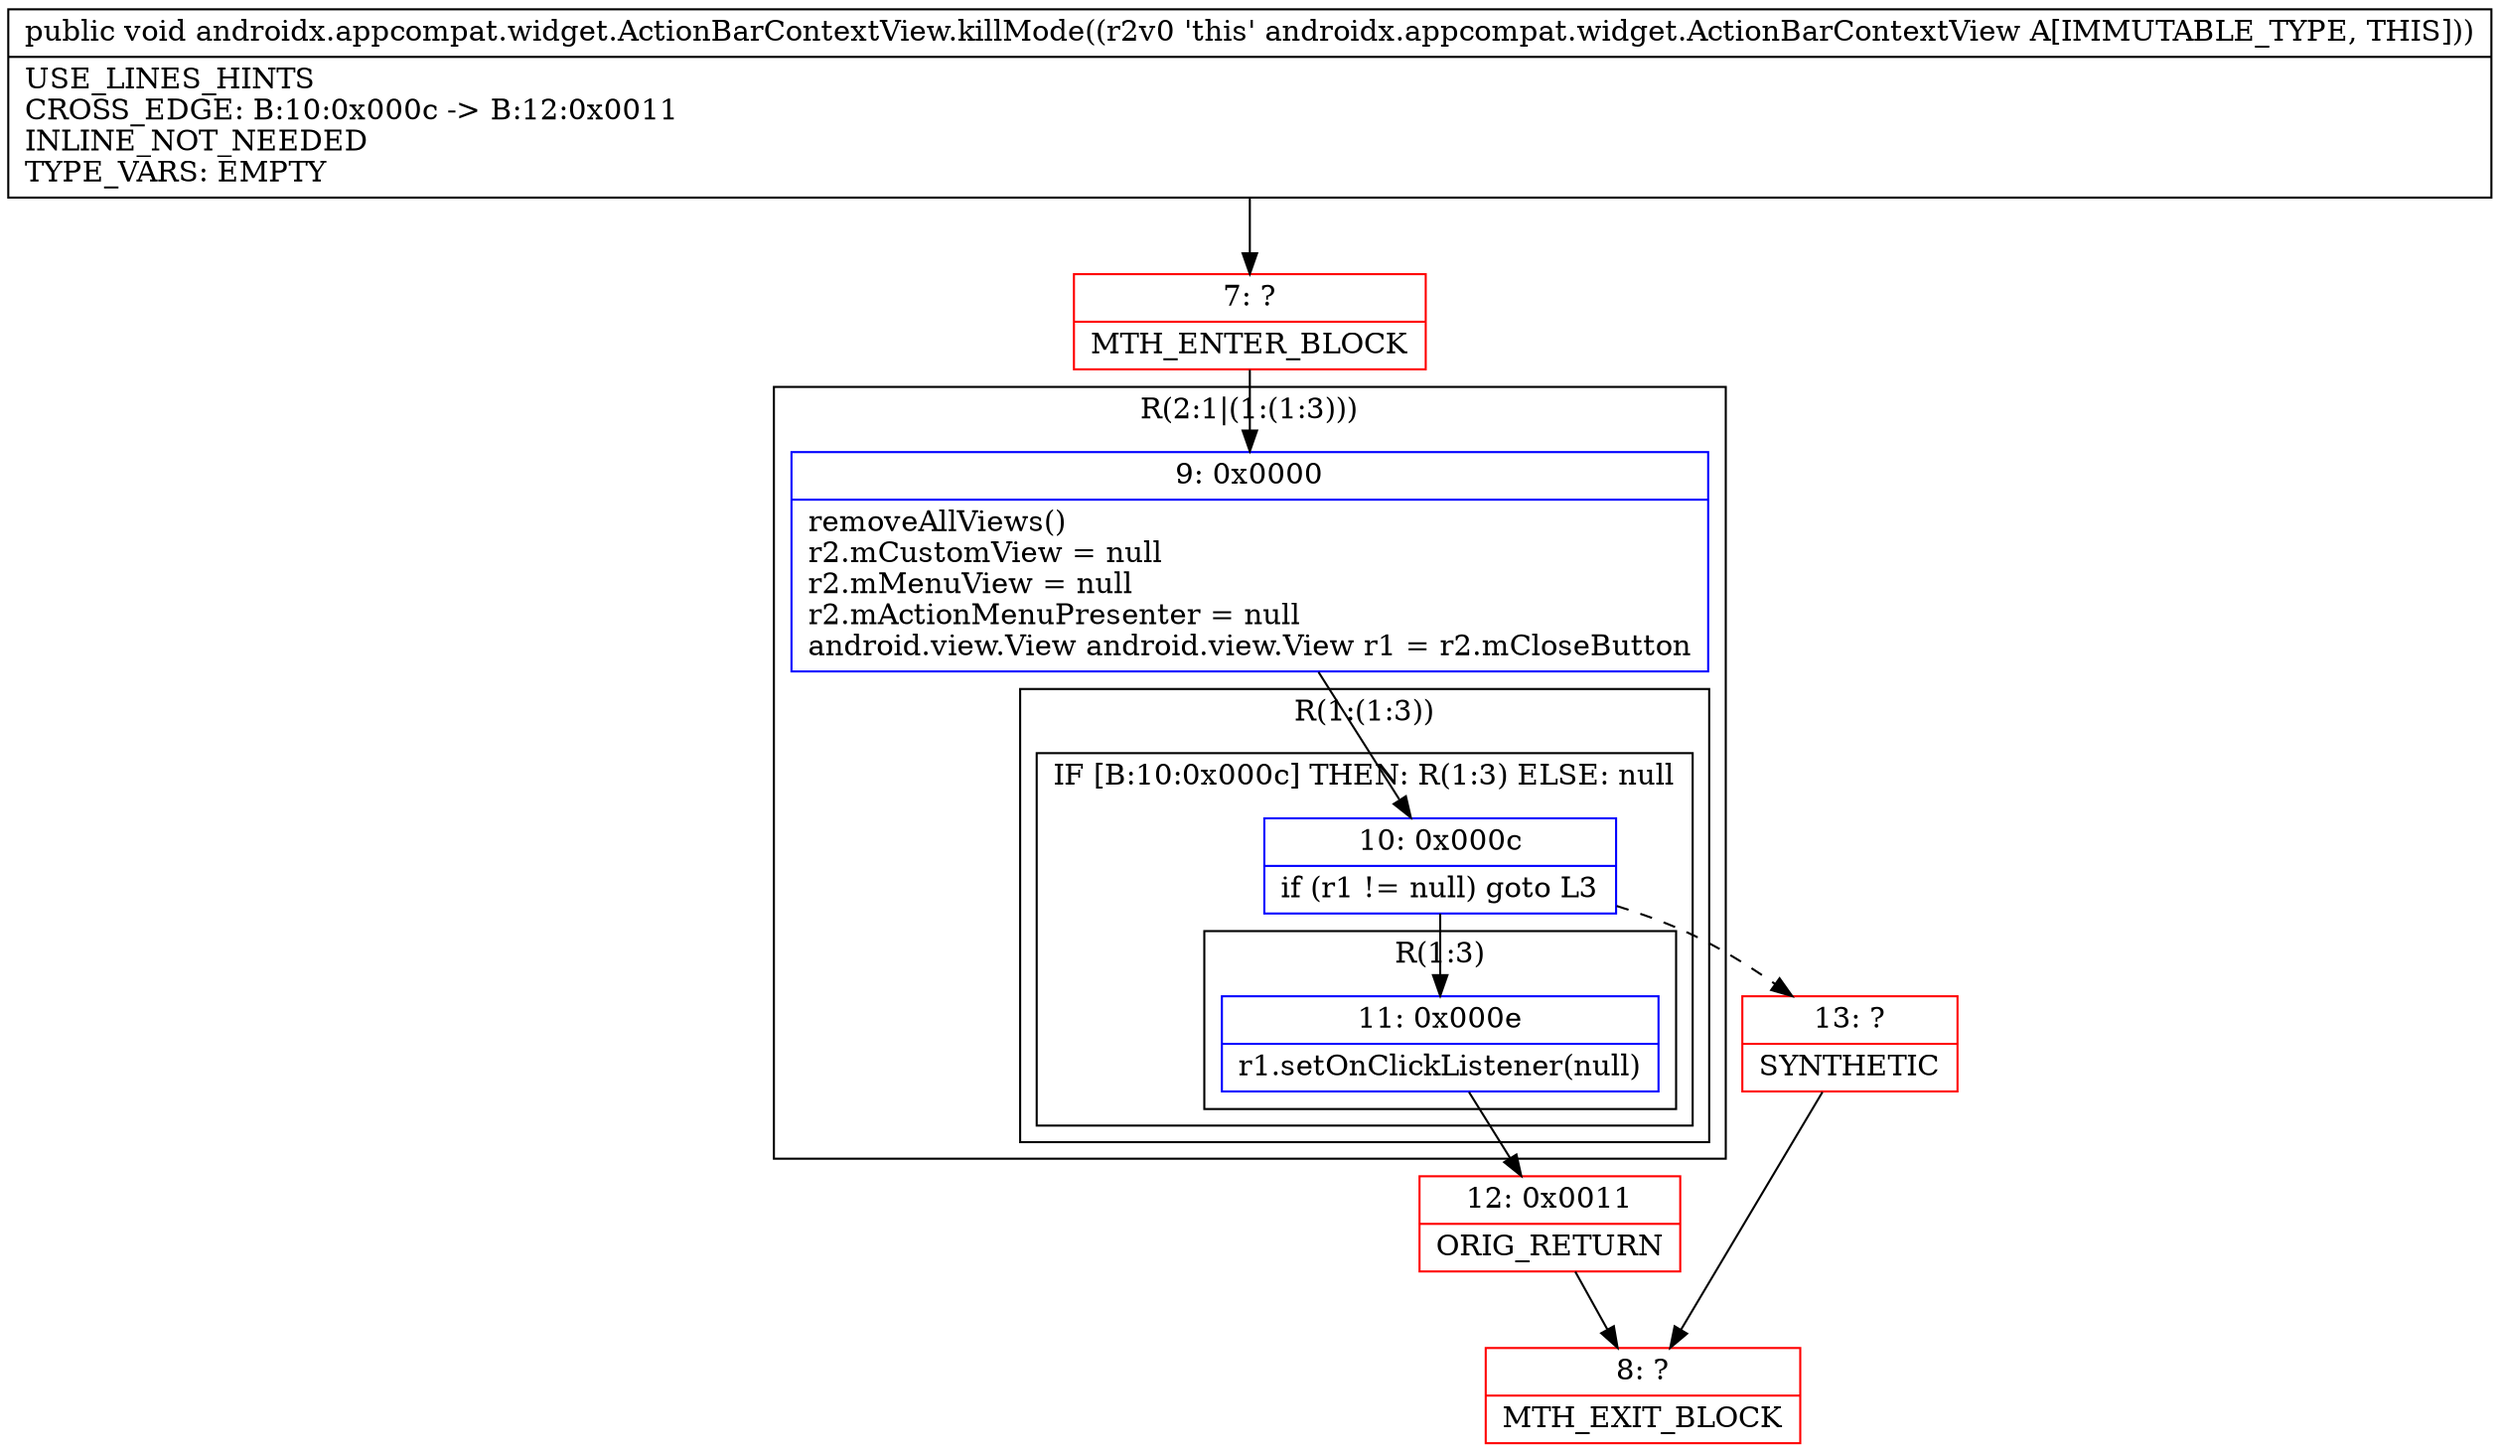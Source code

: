 digraph "CFG forandroidx.appcompat.widget.ActionBarContextView.killMode()V" {
subgraph cluster_Region_673807188 {
label = "R(2:1|(1:(1:3)))";
node [shape=record,color=blue];
Node_9 [shape=record,label="{9\:\ 0x0000|removeAllViews()\lr2.mCustomView = null\lr2.mMenuView = null\lr2.mActionMenuPresenter = null\landroid.view.View android.view.View r1 = r2.mCloseButton\l}"];
subgraph cluster_Region_2098457993 {
label = "R(1:(1:3))";
node [shape=record,color=blue];
subgraph cluster_IfRegion_1280205632 {
label = "IF [B:10:0x000c] THEN: R(1:3) ELSE: null";
node [shape=record,color=blue];
Node_10 [shape=record,label="{10\:\ 0x000c|if (r1 != null) goto L3\l}"];
subgraph cluster_Region_350112625 {
label = "R(1:3)";
node [shape=record,color=blue];
Node_11 [shape=record,label="{11\:\ 0x000e|r1.setOnClickListener(null)\l}"];
}
}
}
}
Node_7 [shape=record,color=red,label="{7\:\ ?|MTH_ENTER_BLOCK\l}"];
Node_12 [shape=record,color=red,label="{12\:\ 0x0011|ORIG_RETURN\l}"];
Node_8 [shape=record,color=red,label="{8\:\ ?|MTH_EXIT_BLOCK\l}"];
Node_13 [shape=record,color=red,label="{13\:\ ?|SYNTHETIC\l}"];
MethodNode[shape=record,label="{public void androidx.appcompat.widget.ActionBarContextView.killMode((r2v0 'this' androidx.appcompat.widget.ActionBarContextView A[IMMUTABLE_TYPE, THIS]))  | USE_LINES_HINTS\lCROSS_EDGE: B:10:0x000c \-\> B:12:0x0011\lINLINE_NOT_NEEDED\lTYPE_VARS: EMPTY\l}"];
MethodNode -> Node_7;Node_9 -> Node_10;
Node_10 -> Node_11;
Node_10 -> Node_13[style=dashed];
Node_11 -> Node_12;
Node_7 -> Node_9;
Node_12 -> Node_8;
Node_13 -> Node_8;
}

